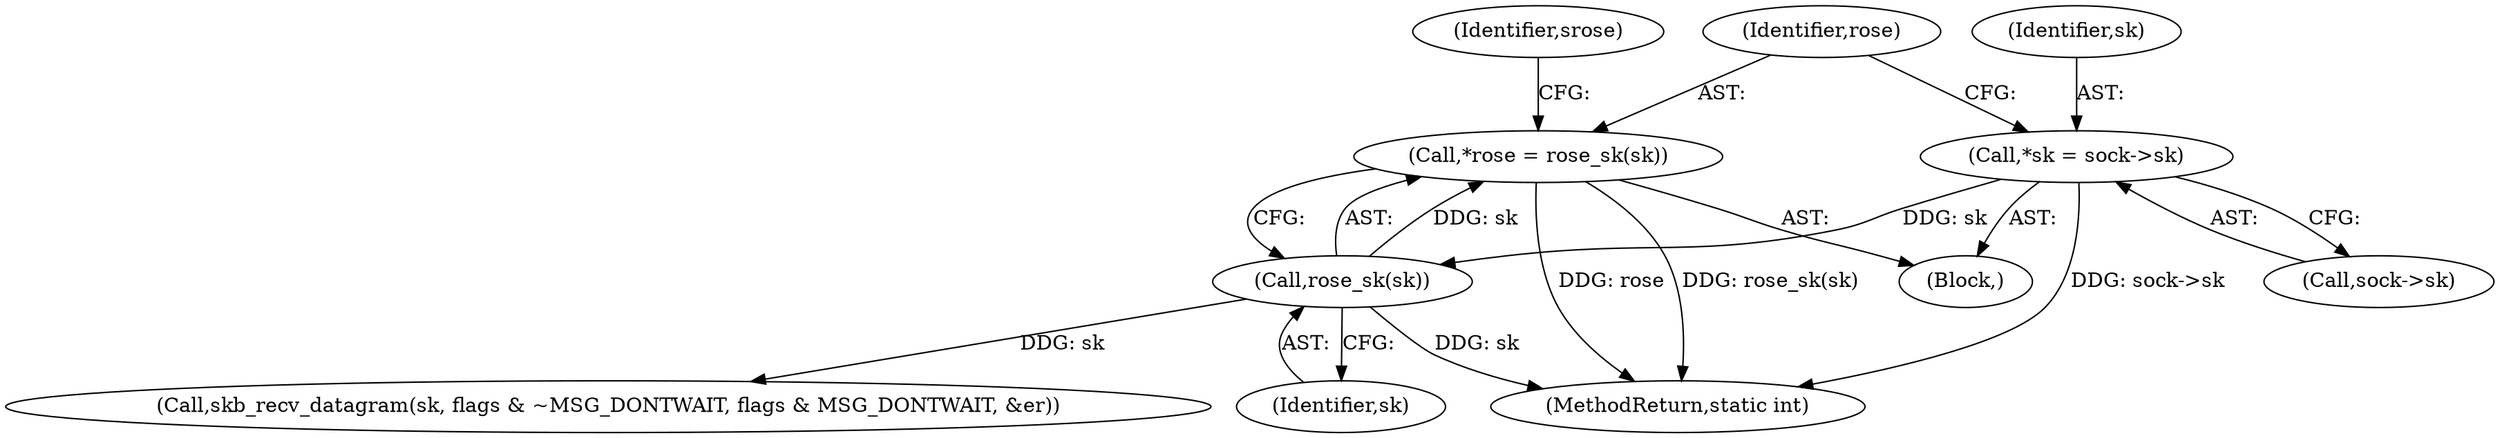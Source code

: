 digraph "0_linux_4a184233f21645cf0b719366210ed445d1024d72@pointer" {
"1000116" [label="(Call,*rose = rose_sk(sk))"];
"1000118" [label="(Call,rose_sk(sk))"];
"1000110" [label="(Call,*sk = sock->sk)"];
"1000108" [label="(Block,)"];
"1000116" [label="(Call,*rose = rose_sk(sk))"];
"1000112" [label="(Call,sock->sk)"];
"1000117" [label="(Identifier,rose)"];
"1000111" [label="(Identifier,sk)"];
"1000122" [label="(Identifier,srose)"];
"1000110" [label="(Call,*sk = sock->sk)"];
"1000147" [label="(Call,skb_recv_datagram(sk, flags & ~MSG_DONTWAIT, flags & MSG_DONTWAIT, &er))"];
"1000118" [label="(Call,rose_sk(sk))"];
"1000119" [label="(Identifier,sk)"];
"1000330" [label="(MethodReturn,static int)"];
"1000116" -> "1000108"  [label="AST: "];
"1000116" -> "1000118"  [label="CFG: "];
"1000117" -> "1000116"  [label="AST: "];
"1000118" -> "1000116"  [label="AST: "];
"1000122" -> "1000116"  [label="CFG: "];
"1000116" -> "1000330"  [label="DDG: rose"];
"1000116" -> "1000330"  [label="DDG: rose_sk(sk)"];
"1000118" -> "1000116"  [label="DDG: sk"];
"1000118" -> "1000119"  [label="CFG: "];
"1000119" -> "1000118"  [label="AST: "];
"1000118" -> "1000330"  [label="DDG: sk"];
"1000110" -> "1000118"  [label="DDG: sk"];
"1000118" -> "1000147"  [label="DDG: sk"];
"1000110" -> "1000108"  [label="AST: "];
"1000110" -> "1000112"  [label="CFG: "];
"1000111" -> "1000110"  [label="AST: "];
"1000112" -> "1000110"  [label="AST: "];
"1000117" -> "1000110"  [label="CFG: "];
"1000110" -> "1000330"  [label="DDG: sock->sk"];
}
